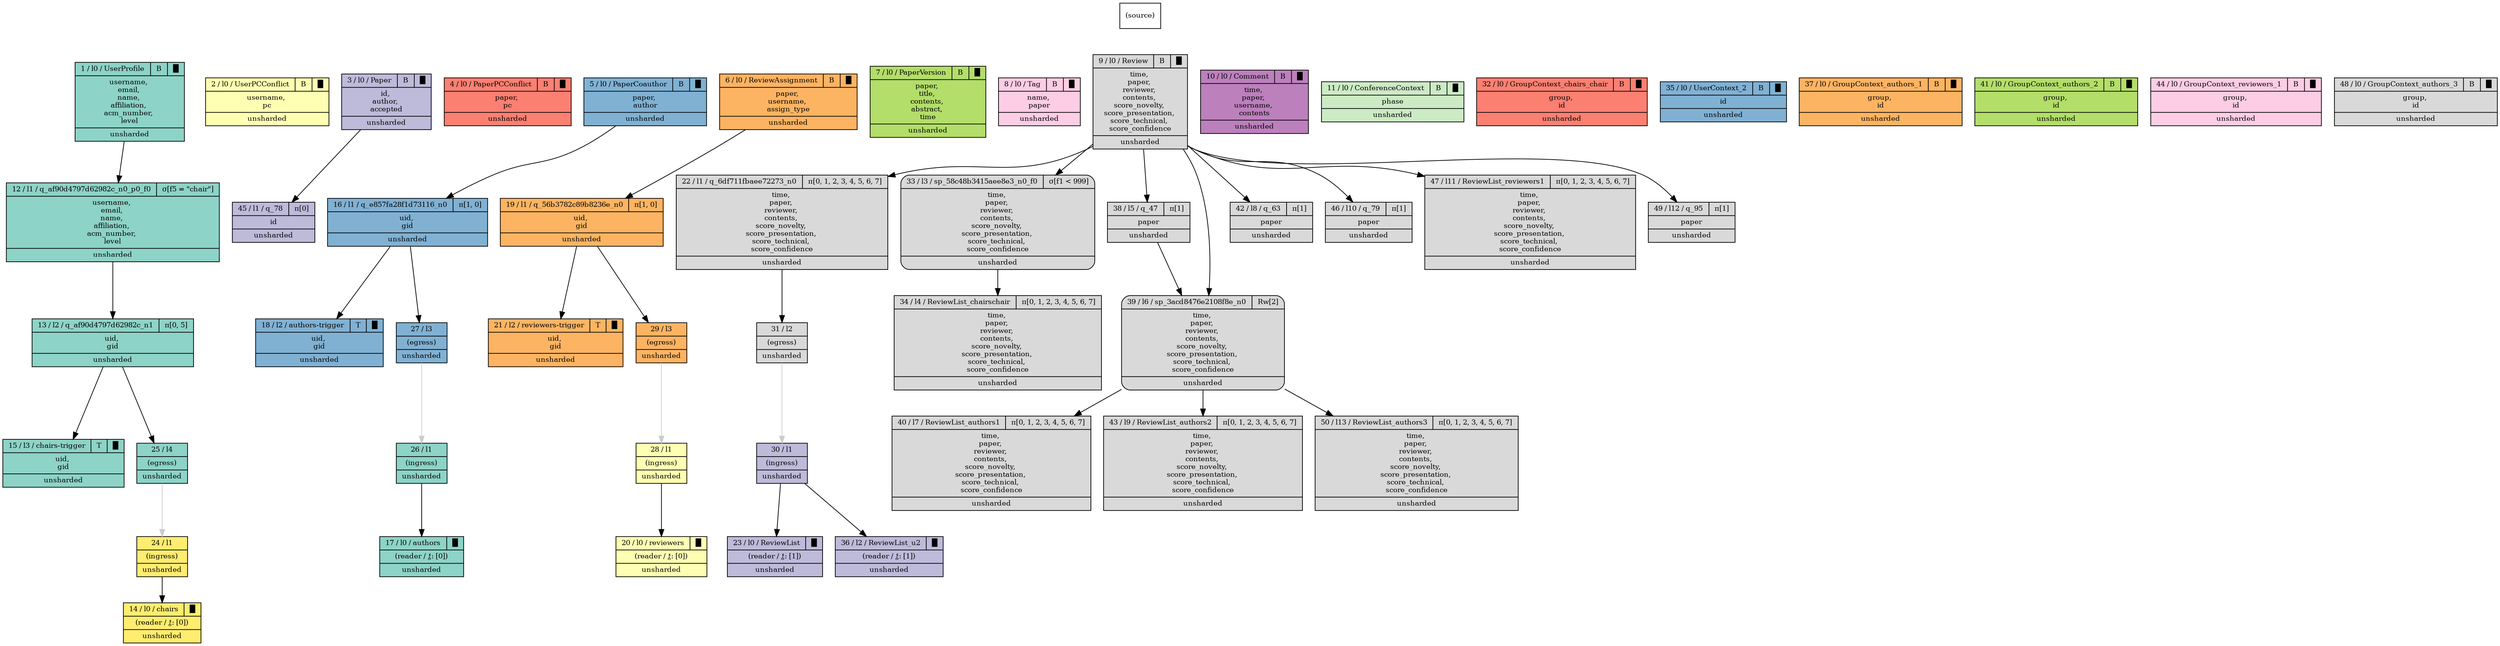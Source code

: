 digraph {{
    node [shape=record, fontsize=10]
    n0 [style="filled", fillcolor=white, label="(source)"]
    n1 [style="filled", fillcolor="/set312/1", label="{ { 1 / l0 / UserProfile | B | █ } | username, \nemail, \nname, \naffiliation, \nacm_number, \nlevel | unsharded }"]
    n2 [style="filled", fillcolor="/set312/2", label="{ { 2 / l0 / UserPCConflict | B | █ } | username, \npc | unsharded }"]
    n3 [style="filled", fillcolor="/set312/3", label="{ { 3 / l0 / Paper | B | █ } | id, \nauthor, \naccepted | unsharded }"]
    n4 [style="filled", fillcolor="/set312/4", label="{ { 4 / l0 / PaperPCConflict | B | █ } | paper, \npc | unsharded }"]
    n5 [style="filled", fillcolor="/set312/5", label="{ { 5 / l0 / PaperCoauthor | B | █ } | paper, \nauthor | unsharded }"]
    n6 [style="filled", fillcolor="/set312/6", label="{ { 6 / l0 / ReviewAssignment | B | █ } | paper, \nusername, \nassign_type | unsharded }"]
    n7 [style="filled", fillcolor="/set312/7", label="{ { 7 / l0 / PaperVersion | B | █ } | paper, \ntitle, \ncontents, \nabstract, \ntime | unsharded }"]
    n8 [style="filled", fillcolor="/set312/8", label="{ { 8 / l0 / Tag | B | █ } | name, \npaper | unsharded }"]
    n9 [style="filled", fillcolor="/set312/9", label="{ { 9 / l0 / Review | B | █ } | time, \npaper, \nreviewer, \ncontents, \nscore_novelty, \nscore_presentation, \nscore_technical, \nscore_confidence | unsharded }"]
    n10 [style="filled", fillcolor="/set312/10", label="{ { 10 / l0 / Comment | B | █ } | time, \npaper, \nusername, \ncontents | unsharded }"]
    n11 [style="filled", fillcolor="/set312/11", label="{ { 11 / l0 / ConferenceContext | B | █ } | phase | unsharded }"]
    n12 [style="filled", fillcolor="/set312/1", label="{{ 12 / l1 / q_af90d4797d62982c_n0_p0_f0 | σ[f5 = \"chair\"]  } | username, \nemail, \nname, \naffiliation, \nacm_number, \nlevel | unsharded }"]
    n13 [style="filled", fillcolor="/set312/1", label="{{ 13 / l2 / q_af90d4797d62982c_n1 | π[0, 5]  } | uid, \ngid | unsharded }"]
    n14 [style="filled", fillcolor="/set312/12", label="{ { 14 / l0 / chairs | █ } | (reader / ⚷: [0]) | unsharded }"]
    n15 [style="filled", fillcolor="/set312/1", label="{{ 15 / l3 / chairs-trigger | T | █ } | uid, \ngid | unsharded }"]
    n16 [style="filled", fillcolor="/set312/5", label="{{ 16 / l1 / q_e857fa28f1d73116_n0 | π[1, 0]  } | uid, \ngid | unsharded }"]
    n17 [style="filled", fillcolor="/set312/1", label="{ { 17 / l0 / authors | █ } | (reader / ⚷: [0]) | unsharded }"]
    n18 [style="filled", fillcolor="/set312/5", label="{{ 18 / l2 / authors-trigger | T | █ } | uid, \ngid | unsharded }"]
    n19 [style="filled", fillcolor="/set312/6", label="{{ 19 / l1 / q_56b3782c89b8236e_n0 | π[1, 0]  } | uid, \ngid | unsharded }"]
    n20 [style="filled", fillcolor="/set312/2", label="{ { 20 / l0 / reviewers | █ } | (reader / ⚷: [0]) | unsharded }"]
    n21 [style="filled", fillcolor="/set312/6", label="{{ 21 / l2 / reviewers-trigger | T | █ } | uid, \ngid | unsharded }"]
    n22 [style="filled", fillcolor="/set312/9", label="{{ 22 / l1 / q_6df711fbaee72273_n0 | π[0, 1, 2, 3, 4, 5, 6, 7]  } | time, \npaper, \nreviewer, \ncontents, \nscore_novelty, \nscore_presentation, \nscore_technical, \nscore_confidence | unsharded }"]
    n23 [style="filled", fillcolor="/set312/3", label="{ { 23 / l0 / ReviewList | █ } | (reader / ⚷: [1]) | unsharded }"]
    n24 [style="filled", fillcolor="/set312/12", label="{ { 24 / l1  } | (ingress) | unsharded }"]
    n25 [style="filled", fillcolor="/set312/1", label="{ 25 / l4 | (egress) | unsharded }"]
    n26 [style="filled", fillcolor="/set312/1", label="{ { 26 / l1  } | (ingress) | unsharded }"]
    n27 [style="filled", fillcolor="/set312/5", label="{ 27 / l3 | (egress) | unsharded }"]
    n28 [style="filled", fillcolor="/set312/2", label="{ { 28 / l1  } | (ingress) | unsharded }"]
    n29 [style="filled", fillcolor="/set312/6", label="{ 29 / l3 | (egress) | unsharded }"]
    n30 [style="filled", fillcolor="/set312/3", label="{ { 30 / l1  } | (ingress) | unsharded }"]
    n31 [style="filled", fillcolor="/set312/9", label="{ 31 / l2 | (egress) | unsharded }"]
    n32 [style="filled", fillcolor="/set312/4", label="{ { 32 / l0 / GroupContext_chairs_chair | B | █ } | group, \nid | unsharded }"]
    n33 [style="filled,rounded", fillcolor="/set312/9", label="{{ 33 / l3 / sp_58c48b3415aee8e3_n0_f0 | σ[f1 \< 999]  } | time, \npaper, \nreviewer, \ncontents, \nscore_novelty, \nscore_presentation, \nscore_technical, \nscore_confidence | unsharded }"]
    n34 [style="filled", fillcolor="/set312/9", label="{{ 34 / l4 / ReviewList_chairschair | π[0, 1, 2, 3, 4, 5, 6, 7]  } | time, \npaper, \nreviewer, \ncontents, \nscore_novelty, \nscore_presentation, \nscore_technical, \nscore_confidence | unsharded }"]
    n35 [style="filled", fillcolor="/set312/5", label="{ { 35 / l0 / UserContext_2 | B | █ } | id | unsharded }"]
    n36 [style="filled", fillcolor="/set312/3", label="{ { 36 / l2 / ReviewList_u2 | █ } | (reader / ⚷: [1]) | unsharded }"]
    n37 [style="filled", fillcolor="/set312/6", label="{ { 37 / l0 / GroupContext_authors_1 | B | █ } | group, \nid | unsharded }"]
    n38 [style="filled", fillcolor="/set312/9", label="{{ 38 / l5 / q_47 | π[1]  } | paper | unsharded }"]
    n39 [style="filled,rounded", fillcolor="/set312/9", label="{{ 39 / l6 / sp_3acd8476e2108f8e_n0 | Rw[2]  } | time, \npaper, \nreviewer, \ncontents, \nscore_novelty, \nscore_presentation, \nscore_technical, \nscore_confidence | unsharded }"]
    n40 [style="filled", fillcolor="/set312/9", label="{{ 40 / l7 / ReviewList_authors1 | π[0, 1, 2, 3, 4, 5, 6, 7]  } | time, \npaper, \nreviewer, \ncontents, \nscore_novelty, \nscore_presentation, \nscore_technical, \nscore_confidence | unsharded }"]
    n41 [style="filled", fillcolor="/set312/7", label="{ { 41 / l0 / GroupContext_authors_2 | B | █ } | group, \nid | unsharded }"]
    n42 [style="filled", fillcolor="/set312/9", label="{{ 42 / l8 / q_63 | π[1]  } | paper | unsharded }"]
    n43 [style="filled", fillcolor="/set312/9", label="{{ 43 / l9 / ReviewList_authors2 | π[0, 1, 2, 3, 4, 5, 6, 7]  } | time, \npaper, \nreviewer, \ncontents, \nscore_novelty, \nscore_presentation, \nscore_technical, \nscore_confidence | unsharded }"]
    n44 [style="filled", fillcolor="/set312/8", label="{ { 44 / l0 / GroupContext_reviewers_1 | B | █ } | group, \nid | unsharded }"]
    n45 [style="filled", fillcolor="/set312/3", label="{{ 45 / l1 / q_78 | π[0]  } | id | unsharded }"]
    n46 [style="filled", fillcolor="/set312/9", label="{{ 46 / l10 / q_79 | π[1]  } | paper | unsharded }"]
    n47 [style="filled", fillcolor="/set312/9", label="{{ 47 / l11 / ReviewList_reviewers1 | π[0, 1, 2, 3, 4, 5, 6, 7]  } | time, \npaper, \nreviewer, \ncontents, \nscore_novelty, \nscore_presentation, \nscore_technical, \nscore_confidence | unsharded }"]
    n48 [style="filled", fillcolor="/set312/9", label="{ { 48 / l0 / GroupContext_authors_3 | B | █ } | group, \nid | unsharded }"]
    n49 [style="filled", fillcolor="/set312/9", label="{{ 49 / l12 / q_95 | π[1]  } | paper | unsharded }"]
    n50 [style="filled", fillcolor="/set312/9", label="{{ 50 / l13 / ReviewList_authors3 | π[0, 1, 2, 3, 4, 5, 6, 7]  } | time, \npaper, \nreviewer, \ncontents, \nscore_novelty, \nscore_presentation, \nscore_technical, \nscore_confidence | unsharded }"]
    n0 -> n1 [ style=invis ]
    n0 -> n2 [ style=invis ]
    n0 -> n3 [ style=invis ]
    n0 -> n4 [ style=invis ]
    n0 -> n5 [ style=invis ]
    n0 -> n6 [ style=invis ]
    n0 -> n7 [ style=invis ]
    n0 -> n8 [ style=invis ]
    n0 -> n9 [ style=invis ]
    n0 -> n10 [ style=invis ]
    n0 -> n11 [ style=invis ]
    n1 -> n12 [  ]
    n12 -> n13 [  ]
    n13 -> n25 [  ]
    n13 -> n15 [  ]
    n5 -> n16 [  ]
    n16 -> n27 [  ]
    n16 -> n18 [  ]
    n6 -> n19 [  ]
    n19 -> n29 [  ]
    n19 -> n21 [  ]
    n9 -> n22 [  ]
    n22 -> n31 [  ]
    n24 -> n14 [  ]
    n25 -> n24 [ color="#CCCCCC" ]
    n26 -> n17 [  ]
    n27 -> n26 [ color="#CCCCCC" ]
    n28 -> n20 [  ]
    n29 -> n28 [ color="#CCCCCC" ]
    n30 -> n23 [  ]
    n31 -> n30 [ color="#CCCCCC" ]
    n0 -> n32 [ style=invis ]
    n9 -> n33 [  ]
    n33 -> n34 [  ]
    n0 -> n35 [ style=invis ]
    n30 -> n36 [  ]
    n0 -> n37 [ style=invis ]
    n9 -> n38 [  ]
    n9 -> n39 [  ]
    n38 -> n39 [  ]
    n39 -> n40 [  ]
    n0 -> n41 [ style=invis ]
    n9 -> n42 [  ]
    n39 -> n43 [  ]
    n0 -> n44 [ style=invis ]
    n3 -> n45 [  ]
    n9 -> n46 [  ]
    n9 -> n47 [  ]
    n0 -> n48 [ style=invis ]
    n9 -> n49 [  ]
    n39 -> n50 [  ]
}}